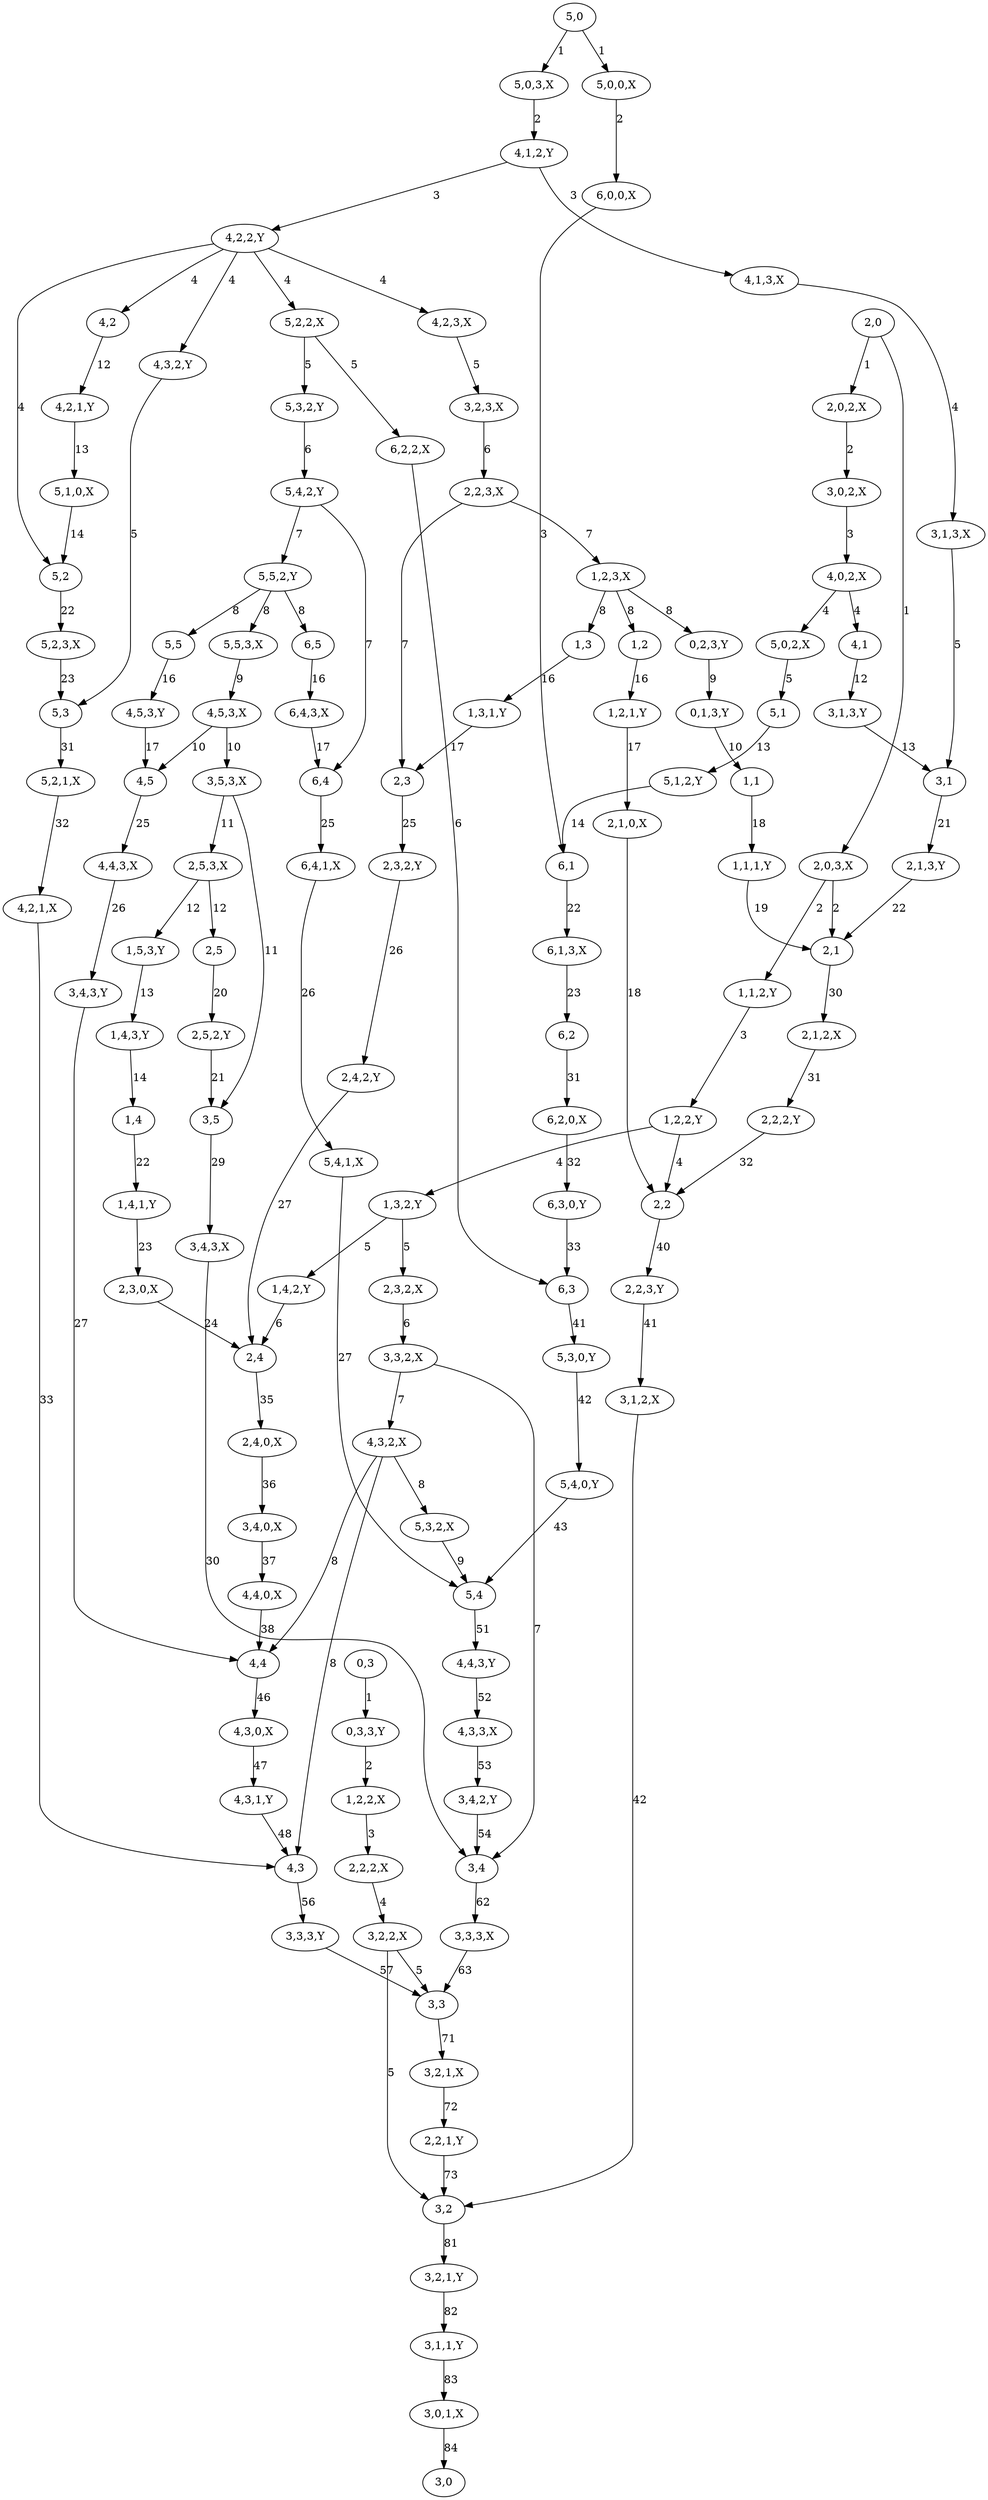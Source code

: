 digraph graphname {
"4,4,3,X" [nodetype=route];
"4,4,3,Y" [nodetype=route];
"1,4" [nodetype=logic];
"1,2" [nodetype=logic];
"1,3" [nodetype=logic];
"1,1" [nodetype=logic];
"1,3,1,Y" [nodetype=route];
"1,4,3,Y" [nodetype=route];
"4,2,3,X" [nodetype=route];
"5,2" [nodetype=logic];
"3,5" [nodetype=logic];
"5,0" [nodetype=logic];
"5,1" [nodetype=logic];
"4,3,0,X" [nodetype=route];
"3,1" [nodetype=logic];
"3,2" [nodetype=logic];
"5,5" [nodetype=logic];
"5,5,3,X" [nodetype=route];
"3,3,3,Y" [nodetype=route];
"3,2,2,X" [nodetype=route];
"5,4,2,Y" [nodetype=route];
"3,0,2,X" [nodetype=route];
"5,2,2,X" [nodetype=route];
"3,4" [nodetype=logic];
"6,3,0,Y" [nodetype=route];
"2,1,0,X" [nodetype=route];
"4,0,2,X" [nodetype=route];
"4,3,3,X" [nodetype=route];
"3,0" [nodetype=logic];
"1,2,2,X" [nodetype=route];
"1,2,2,Y" [nodetype=route];
"2,2,3,X" [nodetype=route];
"2,2,3,Y" [nodetype=route];
"3,4,2,Y" [nodetype=route];
"1,4,1,Y" [nodetype=route];
"5,3,2,Y" [nodetype=route];
"5,3,2,X" [nodetype=route];
"2,2,2,Y" [nodetype=route];
"5,1,0,X" [nodetype=route];
"3,1,3,X" [nodetype=route];
"3,1,3,Y" [nodetype=route];
"6,0,0,X" [nodetype=route];
"6,1" [nodetype=logic];
"3,4,0,X" [nodetype=route];
"6,3" [nodetype=logic];
"6,2" [nodetype=logic];
"6,5" [nodetype=logic];
"6,4" [nodetype=logic];
"3,1,2,X" [nodetype=route];
"2,5,2,Y" [nodetype=route];
"2,2,1,Y" [nodetype=route];
"2,1,2,X" [nodetype=route];
"6,2,0,X" [nodetype=route];
"0,1,3,Y" [nodetype=route];
"1,5,3,Y" [nodetype=route];
"5,2,1,X" [nodetype=route];
"6,4,1,X" [nodetype=route];
"6,4,3,X" [nodetype=route];
"5,0,2,X" [nodetype=route];
"3,4,3,Y" [nodetype=route];
"3,4,3,X" [nodetype=route];
"2,4,0,X" [nodetype=route];
"1,1,1,Y" [nodetype=route];
"4,2,2,Y" [nodetype=route];
"1,2,3,X" [nodetype=route];
"2,3,2,X" [nodetype=route];
"3,2,3,X" [nodetype=route];
"5,3" [nodetype=logic];
"0,2,3,Y" [nodetype=route];
"6,1,3,X" [nodetype=route];
"0,3" [nodetype=logic];
"5,5,2,Y" [nodetype=route];
"3,3,2,X" [nodetype=route];
"5,4" [nodetype=logic];
"2,5" [nodetype=logic];
"2,4" [nodetype=logic];
"3,3" [nodetype=logic];
"2,1" [nodetype=logic];
"2,0" [nodetype=logic];
"2,3" [nodetype=logic];
"2,2" [nodetype=logic];
"4,3" [nodetype=logic];
"4,2" [nodetype=logic];
"4,1" [nodetype=logic];
"5,3,0,Y" [nodetype=route];
"4,5" [nodetype=logic];
"4,4" [nodetype=logic];
"2,0,3,X" [nodetype=route];
"4,1,2,Y" [nodetype=route];
"3,3,3,X" [nodetype=route];
"2,2,2,X" [nodetype=route];
"4,3,1,Y" [nodetype=route];
"5,4,0,Y" [nodetype=route];
"2,4,2,Y" [nodetype=route];
"0,3,3,Y" [nodetype=route];
"5,0,3,X" [nodetype=route];
"4,2,1,X" [nodetype=route];
"4,2,1,Y" [nodetype=route];
"2,5,3,X" [nodetype=route];
"5,4,1,X" [nodetype=route];
"5,1,2,Y" [nodetype=route];
"5,2,3,X" [nodetype=route];
"2,3,0,X" [nodetype=route];
"4,5,3,Y" [nodetype=route];
"4,5,3,X" [nodetype=route];
"5,0,0,X" [nodetype=route];
"2,3,2,Y" [nodetype=route];
"1,1,2,Y" [nodetype=route];
"4,4,0,X" [nodetype=route];
"1,3,2,Y" [nodetype=route];
"6,2,2,X" [nodetype=route];
"2,0,2,X" [nodetype=route];
"4,3,2,X" [nodetype=route];
"4,3,2,Y" [nodetype=route];
"3,0,1,X" [nodetype=route];
"1,4,2,Y" [nodetype=route];
"3,2,1,Y" [nodetype=route];
"3,2,1,X" [nodetype=route];
"1,2,1,Y" [nodetype=route];
"3,1,1,Y" [nodetype=route];
"3,5,3,X" [nodetype=route];
"2,1,3,Y" [nodetype=route];
"4,1,3,X" [nodetype=route];
"4,4,3,X" -> "3,4,3,Y"  [label=26];
"4,4,3,Y" -> "4,3,3,X"  [label=52];
"1,4" -> "1,4,1,Y"  [label=22];
"1,2" -> "1,2,1,Y"  [label=16];
"1,3" -> "1,3,1,Y"  [label=16];
"1,1" -> "1,1,1,Y"  [label=18];
"1,3,1,Y" -> "2,3"  [label=17];
"1,4,3,Y" -> "1,4"  [label=14];
"4,2,3,X" -> "3,2,3,X"  [label=5];
"5,2" -> "5,2,3,X"  [label=22];
"3,5" -> "3,4,3,X"  [label=29];
"5,0" -> "5,0,3,X"  [label=1];
"5,0" -> "5,0,0,X"  [label=1];
"5,1" -> "5,1,2,Y"  [label=13];
"4,3,0,X" -> "4,3,1,Y"  [label=47];
"3,1" -> "2,1,3,Y"  [label=21];
"3,2" -> "3,2,1,Y"  [label=81];
"5,5" -> "4,5,3,Y"  [label=16];
"5,5,3,X" -> "4,5,3,X"  [label=9];
"3,3,3,Y" -> "3,3"  [label=57];
"3,2,2,X" -> "3,3"  [label=5];
"3,2,2,X" -> "3,2"  [label=5];
"5,4,2,Y" -> "6,4"  [label=7];
"5,4,2,Y" -> "5,5,2,Y"  [label=7];
"3,0,2,X" -> "4,0,2,X"  [label=3];
"5,2,2,X" -> "6,2,2,X"  [label=5];
"5,2,2,X" -> "5,3,2,Y"  [label=5];
"3,4" -> "3,3,3,X"  [label=62];
"6,3,0,Y" -> "6,3"  [label=33];
"2,1,0,X" -> "2,2"  [label=18];
"4,0,2,X" -> "4,1"  [label=4];
"4,0,2,X" -> "5,0,2,X"  [label=4];
"4,3,3,X" -> "3,4,2,Y"  [label=53];
"1,2,2,X" -> "2,2,2,X"  [label=3];
"1,2,2,Y" -> "2,2"  [label=4];
"1,2,2,Y" -> "1,3,2,Y"  [label=4];
"2,2,3,X" -> "2,3"  [label=7];
"2,2,3,X" -> "1,2,3,X"  [label=7];
"2,2,3,Y" -> "3,1,2,X"  [label=41];
"3,4,2,Y" -> "3,4"  [label=54];
"1,4,1,Y" -> "2,3,0,X"  [label=23];
"5,3,2,Y" -> "5,4,2,Y"  [label=6];
"5,3,2,X" -> "5,4"  [label=9];
"2,2,2,Y" -> "2,2"  [label=32];
"5,1,0,X" -> "5,2"  [label=14];
"3,1,3,X" -> "3,1"  [label=5];
"3,1,3,Y" -> "3,1"  [label=13];
"6,0,0,X" -> "6,1"  [label=3];
"6,1" -> "6,1,3,X"  [label=22];
"3,4,0,X" -> "4,4,0,X"  [label=37];
"6,3" -> "5,3,0,Y"  [label=41];
"6,2" -> "6,2,0,X"  [label=31];
"6,5" -> "6,4,3,X"  [label=16];
"6,4" -> "6,4,1,X"  [label=25];
"3,1,2,X" -> "3,2"  [label=42];
"2,5,2,Y" -> "3,5"  [label=21];
"2,2,1,Y" -> "3,2"  [label=73];
"2,1,2,X" -> "2,2,2,Y"  [label=31];
"6,2,0,X" -> "6,3,0,Y"  [label=32];
"0,1,3,Y" -> "1,1"  [label=10];
"1,5,3,Y" -> "1,4,3,Y"  [label=13];
"5,2,1,X" -> "4,2,1,X"  [label=32];
"6,4,1,X" -> "5,4,1,X"  [label=26];
"6,4,3,X" -> "6,4"  [label=17];
"5,0,2,X" -> "5,1"  [label=5];
"3,4,3,Y" -> "4,4"  [label=27];
"3,4,3,X" -> "3,4"  [label=30];
"2,4,0,X" -> "3,4,0,X"  [label=36];
"1,1,1,Y" -> "2,1"  [label=19];
"4,2,2,Y" -> "5,2"  [label=4];
"4,2,2,Y" -> "4,3,2,Y"  [label=4];
"4,2,2,Y" -> "5,2,2,X"  [label=4];
"4,2,2,Y" -> "4,2"  [label=4];
"4,2,2,Y" -> "4,2,3,X"  [label=4];
"1,2,3,X" -> "1,3"  [label=8];
"1,2,3,X" -> "1,2"  [label=8];
"1,2,3,X" -> "0,2,3,Y"  [label=8];
"2,3,2,X" -> "3,3,2,X"  [label=6];
"3,2,3,X" -> "2,2,3,X"  [label=6];
"5,3" -> "5,2,1,X"  [label=31];
"0,2,3,Y" -> "0,1,3,Y"  [label=9];
"6,1,3,X" -> "6,2"  [label=23];
"0,3" -> "0,3,3,Y"  [label=1];
"5,5,2,Y" -> "6,5"  [label=8];
"5,5,2,Y" -> "5,5"  [label=8];
"5,5,2,Y" -> "5,5,3,X"  [label=8];
"3,3,2,X" -> "3,4"  [label=7];
"3,3,2,X" -> "4,3,2,X"  [label=7];
"5,4" -> "4,4,3,Y"  [label=51];
"2,5" -> "2,5,2,Y"  [label=20];
"2,4" -> "2,4,0,X"  [label=35];
"3,3" -> "3,2,1,X"  [label=71];
"2,1" -> "2,1,2,X"  [label=30];
"2,0" -> "2,0,3,X"  [label=1];
"2,0" -> "2,0,2,X"  [label=1];
"2,3" -> "2,3,2,Y"  [label=25];
"2,2" -> "2,2,3,Y"  [label=40];
"4,3" -> "3,3,3,Y"  [label=56];
"4,2" -> "4,2,1,Y"  [label=12];
"4,1" -> "3,1,3,Y"  [label=12];
"5,3,0,Y" -> "5,4,0,Y"  [label=42];
"4,5" -> "4,4,3,X"  [label=25];
"4,4" -> "4,3,0,X"  [label=46];
"2,0,3,X" -> "2,1"  [label=2];
"2,0,3,X" -> "1,1,2,Y"  [label=2];
"4,1,2,Y" -> "4,2,2,Y"  [label=3];
"4,1,2,Y" -> "4,1,3,X"  [label=3];
"3,3,3,X" -> "3,3"  [label=63];
"2,2,2,X" -> "3,2,2,X"  [label=4];
"4,3,1,Y" -> "4,3"  [label=48];
"5,4,0,Y" -> "5,4"  [label=43];
"2,4,2,Y" -> "2,4"  [label=27];
"0,3,3,Y" -> "1,2,2,X"  [label=2];
"5,0,3,X" -> "4,1,2,Y"  [label=2];
"4,2,1,X" -> "4,3"  [label=33];
"4,2,1,Y" -> "5,1,0,X"  [label=13];
"2,5,3,X" -> "2,5"  [label=12];
"2,5,3,X" -> "1,5,3,Y"  [label=12];
"5,4,1,X" -> "5,4"  [label=27];
"5,1,2,Y" -> "6,1"  [label=14];
"5,2,3,X" -> "5,3"  [label=23];
"2,3,0,X" -> "2,4"  [label=24];
"4,5,3,Y" -> "4,5"  [label=17];
"4,5,3,X" -> "4,5"  [label=10];
"4,5,3,X" -> "3,5,3,X"  [label=10];
"5,0,0,X" -> "6,0,0,X"  [label=2];
"2,3,2,Y" -> "2,4,2,Y"  [label=26];
"1,1,2,Y" -> "1,2,2,Y"  [label=3];
"4,4,0,X" -> "4,4"  [label=38];
"1,3,2,Y" -> "1,4,2,Y"  [label=5];
"1,3,2,Y" -> "2,3,2,X"  [label=5];
"6,2,2,X" -> "6,3"  [label=6];
"2,0,2,X" -> "3,0,2,X"  [label=2];
"4,3,2,X" -> "4,4"  [label=8];
"4,3,2,X" -> "5,3,2,X"  [label=8];
"4,3,2,X" -> "4,3"  [label=8];
"4,3,2,Y" -> "5,3"  [label=5];
"3,0,1,X" -> "3,0"  [label=84];
"1,4,2,Y" -> "2,4"  [label=6];
"3,2,1,Y" -> "3,1,1,Y"  [label=82];
"3,2,1,X" -> "2,2,1,Y"  [label=72];
"1,2,1,Y" -> "2,1,0,X"  [label=17];
"3,1,1,Y" -> "3,0,1,X"  [label=83];
"3,5,3,X" -> "3,5"  [label=11];
"3,5,3,X" -> "2,5,3,X"  [label=11];
"2,1,3,Y" -> "2,1"  [label=22];
"4,1,3,X" -> "3,1,3,X"  [label=4];
}
